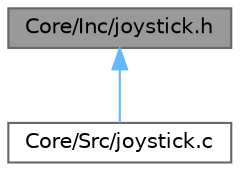 digraph "Core/Inc/joystick.h"
{
 // LATEX_PDF_SIZE
  bgcolor="transparent";
  edge [fontname=Helvetica,fontsize=10,labelfontname=Helvetica,labelfontsize=10];
  node [fontname=Helvetica,fontsize=10,shape=box,height=0.2,width=0.4];
  Node1 [id="Node000001",label="Core/Inc/joystick.h",height=0.2,width=0.4,color="gray40", fillcolor="grey60", style="filled", fontcolor="black",tooltip="Driver for the joystick on a mbed-016.1-application-shield. @hardware NucleoF446RE,..."];
  Node1 -> Node2 [id="edge1_Node000001_Node000002",dir="back",color="steelblue1",style="solid",tooltip=" "];
  Node2 [id="Node000002",label="Core/Src/joystick.c",height=0.2,width=0.4,color="grey40", fillcolor="white", style="filled",URL="$joystick_8c.html",tooltip="Driver for the joystick on a mbed-016.1-application-shield. @hardware NucleoF446RE (RISING_EDGE),..."];
}
